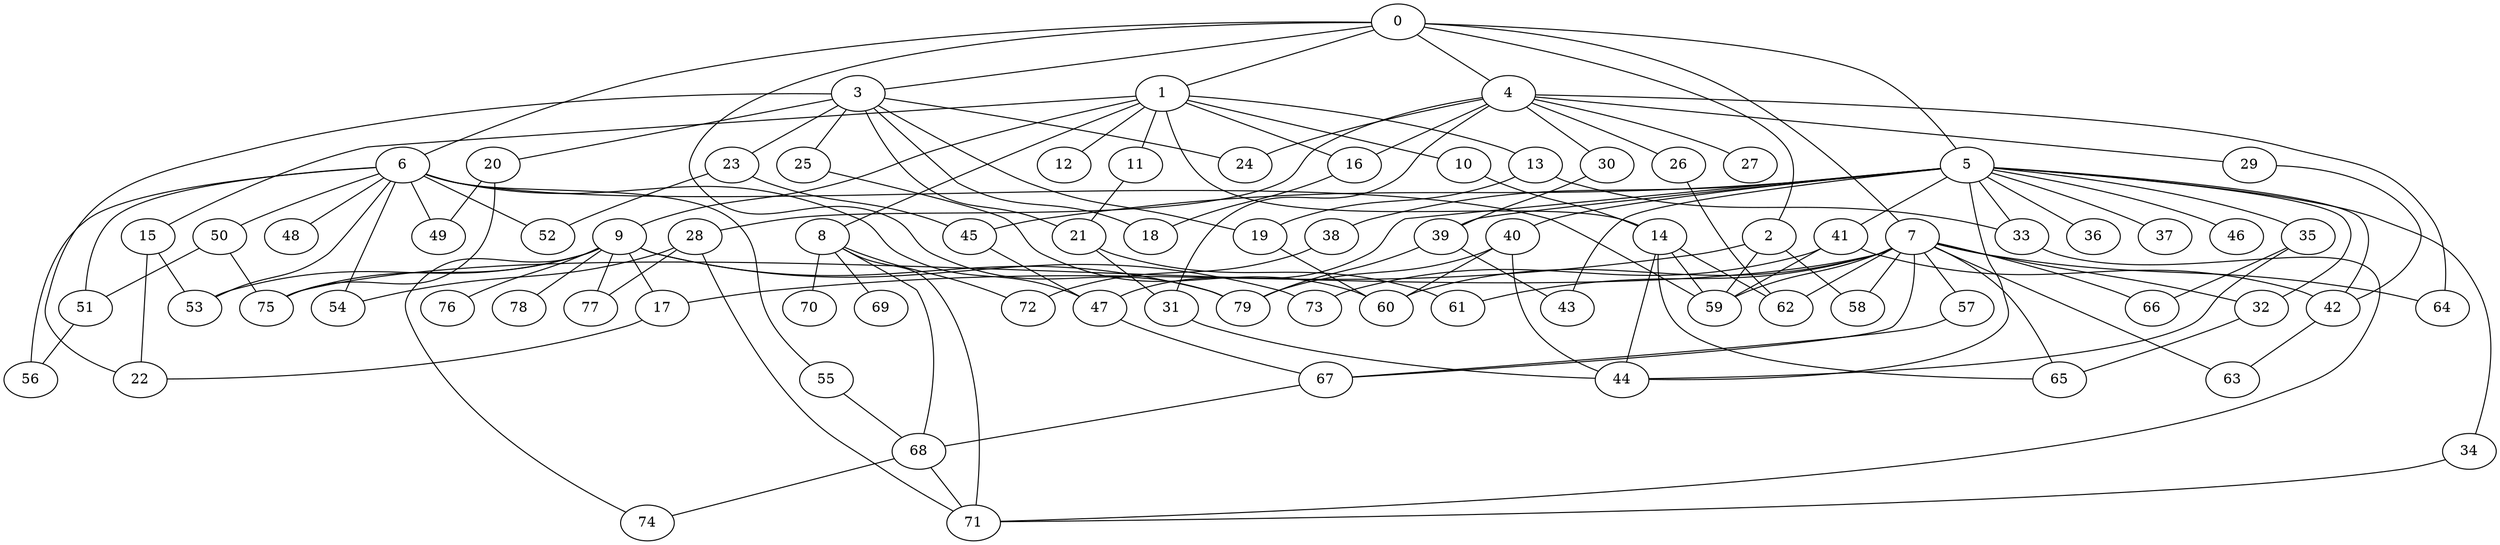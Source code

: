 
graph graphname {
    0 -- 1
0 -- 2
0 -- 3
0 -- 4
0 -- 5
0 -- 6
0 -- 7
0 -- 79
1 -- 8
1 -- 9
1 -- 10
1 -- 11
1 -- 12
1 -- 13
1 -- 14
1 -- 15
1 -- 16
2 -- 17
2 -- 59
2 -- 58
3 -- 18
3 -- 19
3 -- 20
3 -- 21
3 -- 22
3 -- 23
3 -- 24
3 -- 25
4 -- 26
4 -- 27
4 -- 28
4 -- 29
4 -- 30
4 -- 31
4 -- 24
4 -- 16
4 -- 64
5 -- 32
5 -- 34
5 -- 35
5 -- 36
5 -- 37
5 -- 38
5 -- 33
5 -- 40
5 -- 41
5 -- 42
5 -- 39
5 -- 44
5 -- 45
5 -- 46
5 -- 47
5 -- 43
6 -- 48
6 -- 49
6 -- 50
6 -- 51
6 -- 52
6 -- 53
6 -- 54
6 -- 55
6 -- 56
6 -- 47
6 -- 59
7 -- 64
7 -- 66
7 -- 67
7 -- 65
7 -- 57
7 -- 58
7 -- 59
7 -- 60
7 -- 61
7 -- 62
7 -- 63
7 -- 32
7 -- 75
8 -- 68
8 -- 69
8 -- 70
8 -- 71
8 -- 72
9 -- 73
9 -- 74
9 -- 75
9 -- 76
9 -- 77
9 -- 78
9 -- 79
9 -- 17
9 -- 53
10 -- 14
11 -- 21
13 -- 33
13 -- 19
14 -- 59
14 -- 44
14 -- 62
14 -- 65
15 -- 22
15 -- 53
16 -- 18
17 -- 22
19 -- 60
20 -- 75
20 -- 49
21 -- 61
21 -- 31
23 -- 45
23 -- 52
25 -- 60
26 -- 62
28 -- 71
28 -- 54
28 -- 77
29 -- 42
30 -- 39
31 -- 44
32 -- 65
33 -- 71
34 -- 71
35 -- 66
35 -- 44
38 -- 72
39 -- 79
39 -- 43
40 -- 60
40 -- 79
40 -- 44
41 -- 73
41 -- 42
41 -- 59
42 -- 63
45 -- 47
47 -- 67
50 -- 51
50 -- 75
51 -- 56
55 -- 68
57 -- 67
67 -- 68
68 -- 74
68 -- 71

}
